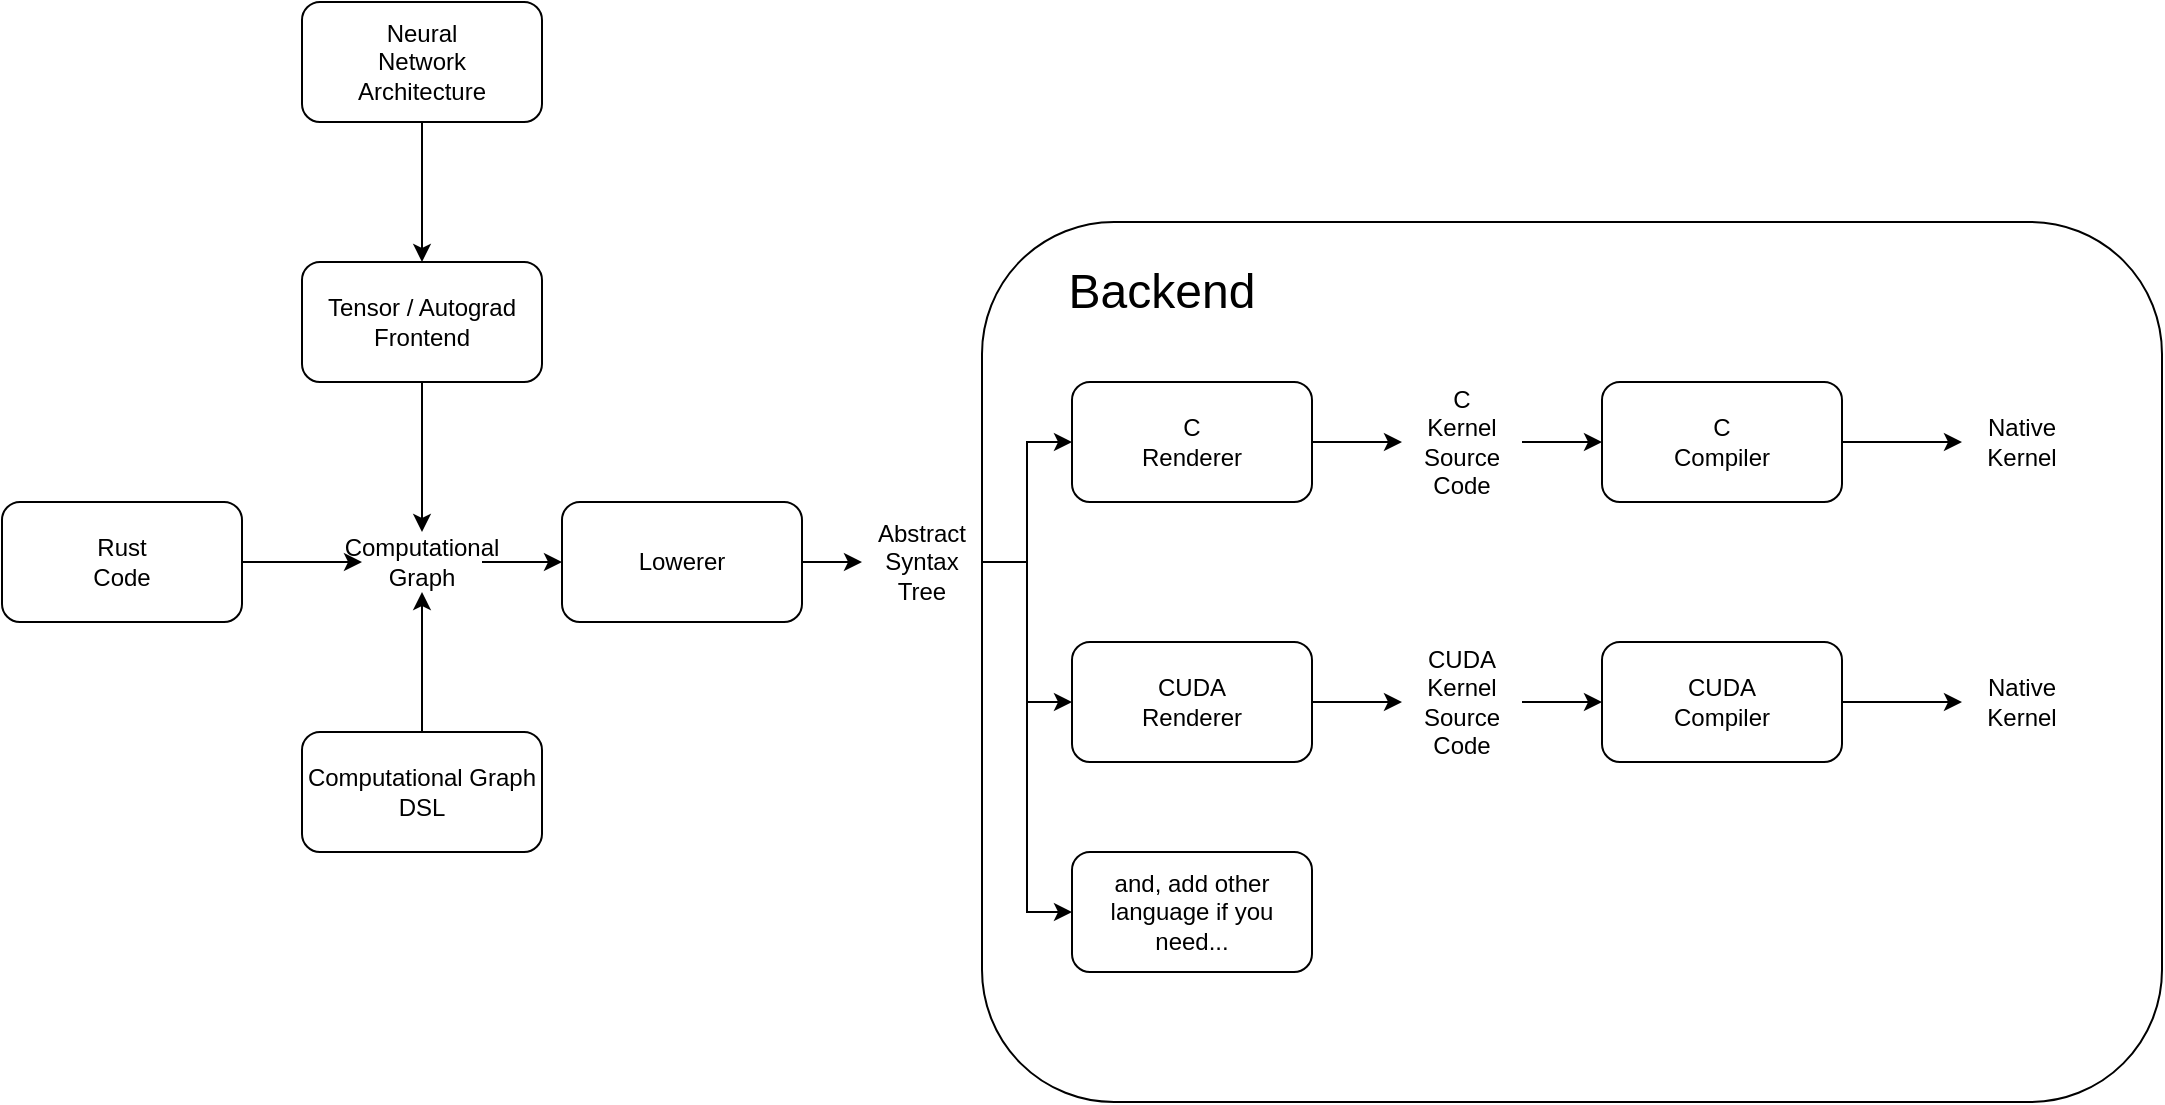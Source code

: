 <mxfile version="28.0.6">
  <diagram name="ページ1" id="6SxjnCKQFpFwISKEaFQz">
    <mxGraphModel dx="1426" dy="884" grid="1" gridSize="10" guides="1" tooltips="1" connect="1" arrows="1" fold="1" page="1" pageScale="1" pageWidth="1169" pageHeight="827" math="0" shadow="0">
      <root>
        <mxCell id="0" />
        <mxCell id="1" parent="0" />
        <mxCell id="aJeFOu7ZFE4JIJnfJDPP-35" value="" style="rounded=1;whiteSpace=wrap;html=1;" vertex="1" parent="1">
          <mxGeometry x="560" y="180" width="590" height="440" as="geometry" />
        </mxCell>
        <mxCell id="aJeFOu7ZFE4JIJnfJDPP-17" style="edgeStyle=orthogonalEdgeStyle;rounded=0;orthogonalLoop=1;jettySize=auto;html=1;entryX=0;entryY=0.5;entryDx=0;entryDy=0;" edge="1" parent="1" source="aJeFOu7ZFE4JIJnfJDPP-1" target="aJeFOu7ZFE4JIJnfJDPP-16">
          <mxGeometry relative="1" as="geometry" />
        </mxCell>
        <mxCell id="aJeFOu7ZFE4JIJnfJDPP-1" value="Lowerer" style="rounded=1;whiteSpace=wrap;html=1;" vertex="1" parent="1">
          <mxGeometry x="350" y="320" width="120" height="60" as="geometry" />
        </mxCell>
        <mxCell id="aJeFOu7ZFE4JIJnfJDPP-12" style="edgeStyle=orthogonalEdgeStyle;rounded=0;orthogonalLoop=1;jettySize=auto;html=1;" edge="1" parent="1" source="aJeFOu7ZFE4JIJnfJDPP-2" target="aJeFOu7ZFE4JIJnfJDPP-10">
          <mxGeometry relative="1" as="geometry" />
        </mxCell>
        <mxCell id="aJeFOu7ZFE4JIJnfJDPP-2" value="&lt;div&gt;C&lt;/div&gt;Renderer" style="rounded=1;whiteSpace=wrap;html=1;" vertex="1" parent="1">
          <mxGeometry x="605" y="260" width="120" height="60" as="geometry" />
        </mxCell>
        <mxCell id="aJeFOu7ZFE4JIJnfJDPP-14" style="edgeStyle=orthogonalEdgeStyle;rounded=0;orthogonalLoop=1;jettySize=auto;html=1;" edge="1" parent="1" source="aJeFOu7ZFE4JIJnfJDPP-3" target="aJeFOu7ZFE4JIJnfJDPP-11">
          <mxGeometry relative="1" as="geometry" />
        </mxCell>
        <mxCell id="aJeFOu7ZFE4JIJnfJDPP-3" value="CUDA&lt;div&gt;Renderer&lt;/div&gt;" style="rounded=1;whiteSpace=wrap;html=1;" vertex="1" parent="1">
          <mxGeometry x="605" y="390" width="120" height="60" as="geometry" />
        </mxCell>
        <mxCell id="aJeFOu7ZFE4JIJnfJDPP-9" style="edgeStyle=orthogonalEdgeStyle;rounded=0;orthogonalLoop=1;jettySize=auto;html=1;" edge="1" parent="1" source="aJeFOu7ZFE4JIJnfJDPP-4" target="aJeFOu7ZFE4JIJnfJDPP-6">
          <mxGeometry relative="1" as="geometry" />
        </mxCell>
        <mxCell id="aJeFOu7ZFE4JIJnfJDPP-4" value="C&lt;div&gt;Compiler&lt;/div&gt;" style="rounded=1;whiteSpace=wrap;html=1;" vertex="1" parent="1">
          <mxGeometry x="870" y="260" width="120" height="60" as="geometry" />
        </mxCell>
        <mxCell id="aJeFOu7ZFE4JIJnfJDPP-8" style="edgeStyle=orthogonalEdgeStyle;rounded=0;orthogonalLoop=1;jettySize=auto;html=1;" edge="1" parent="1" source="aJeFOu7ZFE4JIJnfJDPP-5" target="aJeFOu7ZFE4JIJnfJDPP-7">
          <mxGeometry relative="1" as="geometry" />
        </mxCell>
        <mxCell id="aJeFOu7ZFE4JIJnfJDPP-5" value="CUDA&lt;div&gt;Compiler&lt;/div&gt;" style="rounded=1;whiteSpace=wrap;html=1;" vertex="1" parent="1">
          <mxGeometry x="870" y="390" width="120" height="60" as="geometry" />
        </mxCell>
        <mxCell id="aJeFOu7ZFE4JIJnfJDPP-6" value="Native&lt;div&gt;Kernel&lt;/div&gt;" style="text;html=1;align=center;verticalAlign=middle;whiteSpace=wrap;rounded=0;" vertex="1" parent="1">
          <mxGeometry x="1050" y="275" width="60" height="30" as="geometry" />
        </mxCell>
        <mxCell id="aJeFOu7ZFE4JIJnfJDPP-7" value="Native&lt;div&gt;Kernel&lt;/div&gt;" style="text;html=1;align=center;verticalAlign=middle;whiteSpace=wrap;rounded=0;" vertex="1" parent="1">
          <mxGeometry x="1050" y="405" width="60" height="30" as="geometry" />
        </mxCell>
        <mxCell id="aJeFOu7ZFE4JIJnfJDPP-13" style="edgeStyle=orthogonalEdgeStyle;rounded=0;orthogonalLoop=1;jettySize=auto;html=1;" edge="1" parent="1" source="aJeFOu7ZFE4JIJnfJDPP-10" target="aJeFOu7ZFE4JIJnfJDPP-4">
          <mxGeometry relative="1" as="geometry" />
        </mxCell>
        <mxCell id="aJeFOu7ZFE4JIJnfJDPP-10" value="C&lt;div&gt;Kernel&lt;/div&gt;&lt;div&gt;Source Code&lt;/div&gt;" style="text;html=1;align=center;verticalAlign=middle;whiteSpace=wrap;rounded=0;" vertex="1" parent="1">
          <mxGeometry x="770" y="275" width="60" height="30" as="geometry" />
        </mxCell>
        <mxCell id="aJeFOu7ZFE4JIJnfJDPP-15" style="edgeStyle=orthogonalEdgeStyle;rounded=0;orthogonalLoop=1;jettySize=auto;html=1;" edge="1" parent="1" source="aJeFOu7ZFE4JIJnfJDPP-11" target="aJeFOu7ZFE4JIJnfJDPP-5">
          <mxGeometry relative="1" as="geometry" />
        </mxCell>
        <mxCell id="aJeFOu7ZFE4JIJnfJDPP-11" value="CUDA&lt;br&gt;&lt;div&gt;Kernel&lt;/div&gt;&lt;div&gt;Source Code&lt;/div&gt;" style="text;html=1;align=center;verticalAlign=middle;whiteSpace=wrap;rounded=0;" vertex="1" parent="1">
          <mxGeometry x="770" y="405" width="60" height="30" as="geometry" />
        </mxCell>
        <mxCell id="aJeFOu7ZFE4JIJnfJDPP-19" style="edgeStyle=orthogonalEdgeStyle;rounded=0;orthogonalLoop=1;jettySize=auto;html=1;entryX=0;entryY=0.5;entryDx=0;entryDy=0;" edge="1" parent="1" source="aJeFOu7ZFE4JIJnfJDPP-16" target="aJeFOu7ZFE4JIJnfJDPP-2">
          <mxGeometry relative="1" as="geometry" />
        </mxCell>
        <mxCell id="aJeFOu7ZFE4JIJnfJDPP-20" style="edgeStyle=orthogonalEdgeStyle;rounded=0;orthogonalLoop=1;jettySize=auto;html=1;entryX=0;entryY=0.5;entryDx=0;entryDy=0;" edge="1" parent="1" source="aJeFOu7ZFE4JIJnfJDPP-16" target="aJeFOu7ZFE4JIJnfJDPP-3">
          <mxGeometry relative="1" as="geometry" />
        </mxCell>
        <mxCell id="aJeFOu7ZFE4JIJnfJDPP-34" style="edgeStyle=orthogonalEdgeStyle;rounded=0;orthogonalLoop=1;jettySize=auto;html=1;entryX=0;entryY=0.5;entryDx=0;entryDy=0;" edge="1" parent="1" source="aJeFOu7ZFE4JIJnfJDPP-16" target="aJeFOu7ZFE4JIJnfJDPP-33">
          <mxGeometry relative="1" as="geometry" />
        </mxCell>
        <mxCell id="aJeFOu7ZFE4JIJnfJDPP-16" value="Abstract&lt;div&gt;Syntax&lt;/div&gt;&lt;div&gt;Tree&lt;/div&gt;" style="text;html=1;align=center;verticalAlign=middle;whiteSpace=wrap;rounded=0;" vertex="1" parent="1">
          <mxGeometry x="500" y="335" width="60" height="30" as="geometry" />
        </mxCell>
        <mxCell id="aJeFOu7ZFE4JIJnfJDPP-23" style="edgeStyle=orthogonalEdgeStyle;rounded=0;orthogonalLoop=1;jettySize=auto;html=1;" edge="1" parent="1" source="aJeFOu7ZFE4JIJnfJDPP-22" target="aJeFOu7ZFE4JIJnfJDPP-1">
          <mxGeometry relative="1" as="geometry" />
        </mxCell>
        <mxCell id="aJeFOu7ZFE4JIJnfJDPP-22" value="Computational&lt;div&gt;Graph&lt;/div&gt;" style="text;html=1;align=center;verticalAlign=middle;whiteSpace=wrap;rounded=0;" vertex="1" parent="1">
          <mxGeometry x="250" y="335" width="60" height="30" as="geometry" />
        </mxCell>
        <mxCell id="aJeFOu7ZFE4JIJnfJDPP-25" style="edgeStyle=orthogonalEdgeStyle;rounded=0;orthogonalLoop=1;jettySize=auto;html=1;" edge="1" parent="1" source="aJeFOu7ZFE4JIJnfJDPP-24" target="aJeFOu7ZFE4JIJnfJDPP-22">
          <mxGeometry relative="1" as="geometry" />
        </mxCell>
        <mxCell id="aJeFOu7ZFE4JIJnfJDPP-24" value="Tensor / Autograd&lt;div&gt;Frontend&lt;/div&gt;" style="rounded=1;whiteSpace=wrap;html=1;" vertex="1" parent="1">
          <mxGeometry x="220" y="200" width="120" height="60" as="geometry" />
        </mxCell>
        <mxCell id="aJeFOu7ZFE4JIJnfJDPP-27" style="edgeStyle=orthogonalEdgeStyle;rounded=0;orthogonalLoop=1;jettySize=auto;html=1;entryX=0.5;entryY=1;entryDx=0;entryDy=0;" edge="1" parent="1" source="aJeFOu7ZFE4JIJnfJDPP-26" target="aJeFOu7ZFE4JIJnfJDPP-22">
          <mxGeometry relative="1" as="geometry" />
        </mxCell>
        <mxCell id="aJeFOu7ZFE4JIJnfJDPP-26" value="&lt;div&gt;Computational Graph&lt;/div&gt;&lt;div&gt;DSL&lt;/div&gt;" style="rounded=1;whiteSpace=wrap;html=1;" vertex="1" parent="1">
          <mxGeometry x="220" y="435" width="120" height="60" as="geometry" />
        </mxCell>
        <mxCell id="aJeFOu7ZFE4JIJnfJDPP-29" style="edgeStyle=orthogonalEdgeStyle;rounded=0;orthogonalLoop=1;jettySize=auto;html=1;" edge="1" parent="1" source="aJeFOu7ZFE4JIJnfJDPP-28" target="aJeFOu7ZFE4JIJnfJDPP-22">
          <mxGeometry relative="1" as="geometry" />
        </mxCell>
        <mxCell id="aJeFOu7ZFE4JIJnfJDPP-28" value="Rust&lt;div&gt;Code&lt;/div&gt;" style="rounded=1;whiteSpace=wrap;html=1;" vertex="1" parent="1">
          <mxGeometry x="70" y="320" width="120" height="60" as="geometry" />
        </mxCell>
        <mxCell id="aJeFOu7ZFE4JIJnfJDPP-32" style="edgeStyle=orthogonalEdgeStyle;rounded=0;orthogonalLoop=1;jettySize=auto;html=1;" edge="1" parent="1" source="aJeFOu7ZFE4JIJnfJDPP-31" target="aJeFOu7ZFE4JIJnfJDPP-24">
          <mxGeometry relative="1" as="geometry" />
        </mxCell>
        <mxCell id="aJeFOu7ZFE4JIJnfJDPP-31" value="Neural&lt;div&gt;Network&lt;/div&gt;&lt;div&gt;Architecture&lt;/div&gt;" style="rounded=1;whiteSpace=wrap;html=1;" vertex="1" parent="1">
          <mxGeometry x="220" y="70" width="120" height="60" as="geometry" />
        </mxCell>
        <mxCell id="aJeFOu7ZFE4JIJnfJDPP-33" value="and, add other language if you need..." style="rounded=1;whiteSpace=wrap;html=1;" vertex="1" parent="1">
          <mxGeometry x="605" y="495" width="120" height="60" as="geometry" />
        </mxCell>
        <mxCell id="aJeFOu7ZFE4JIJnfJDPP-37" value="&lt;font style=&quot;font-size: 24px;&quot;&gt;Backend&lt;/font&gt;" style="text;html=1;align=center;verticalAlign=middle;whiteSpace=wrap;rounded=0;" vertex="1" parent="1">
          <mxGeometry x="620" y="200" width="60" height="30" as="geometry" />
        </mxCell>
      </root>
    </mxGraphModel>
  </diagram>
</mxfile>
